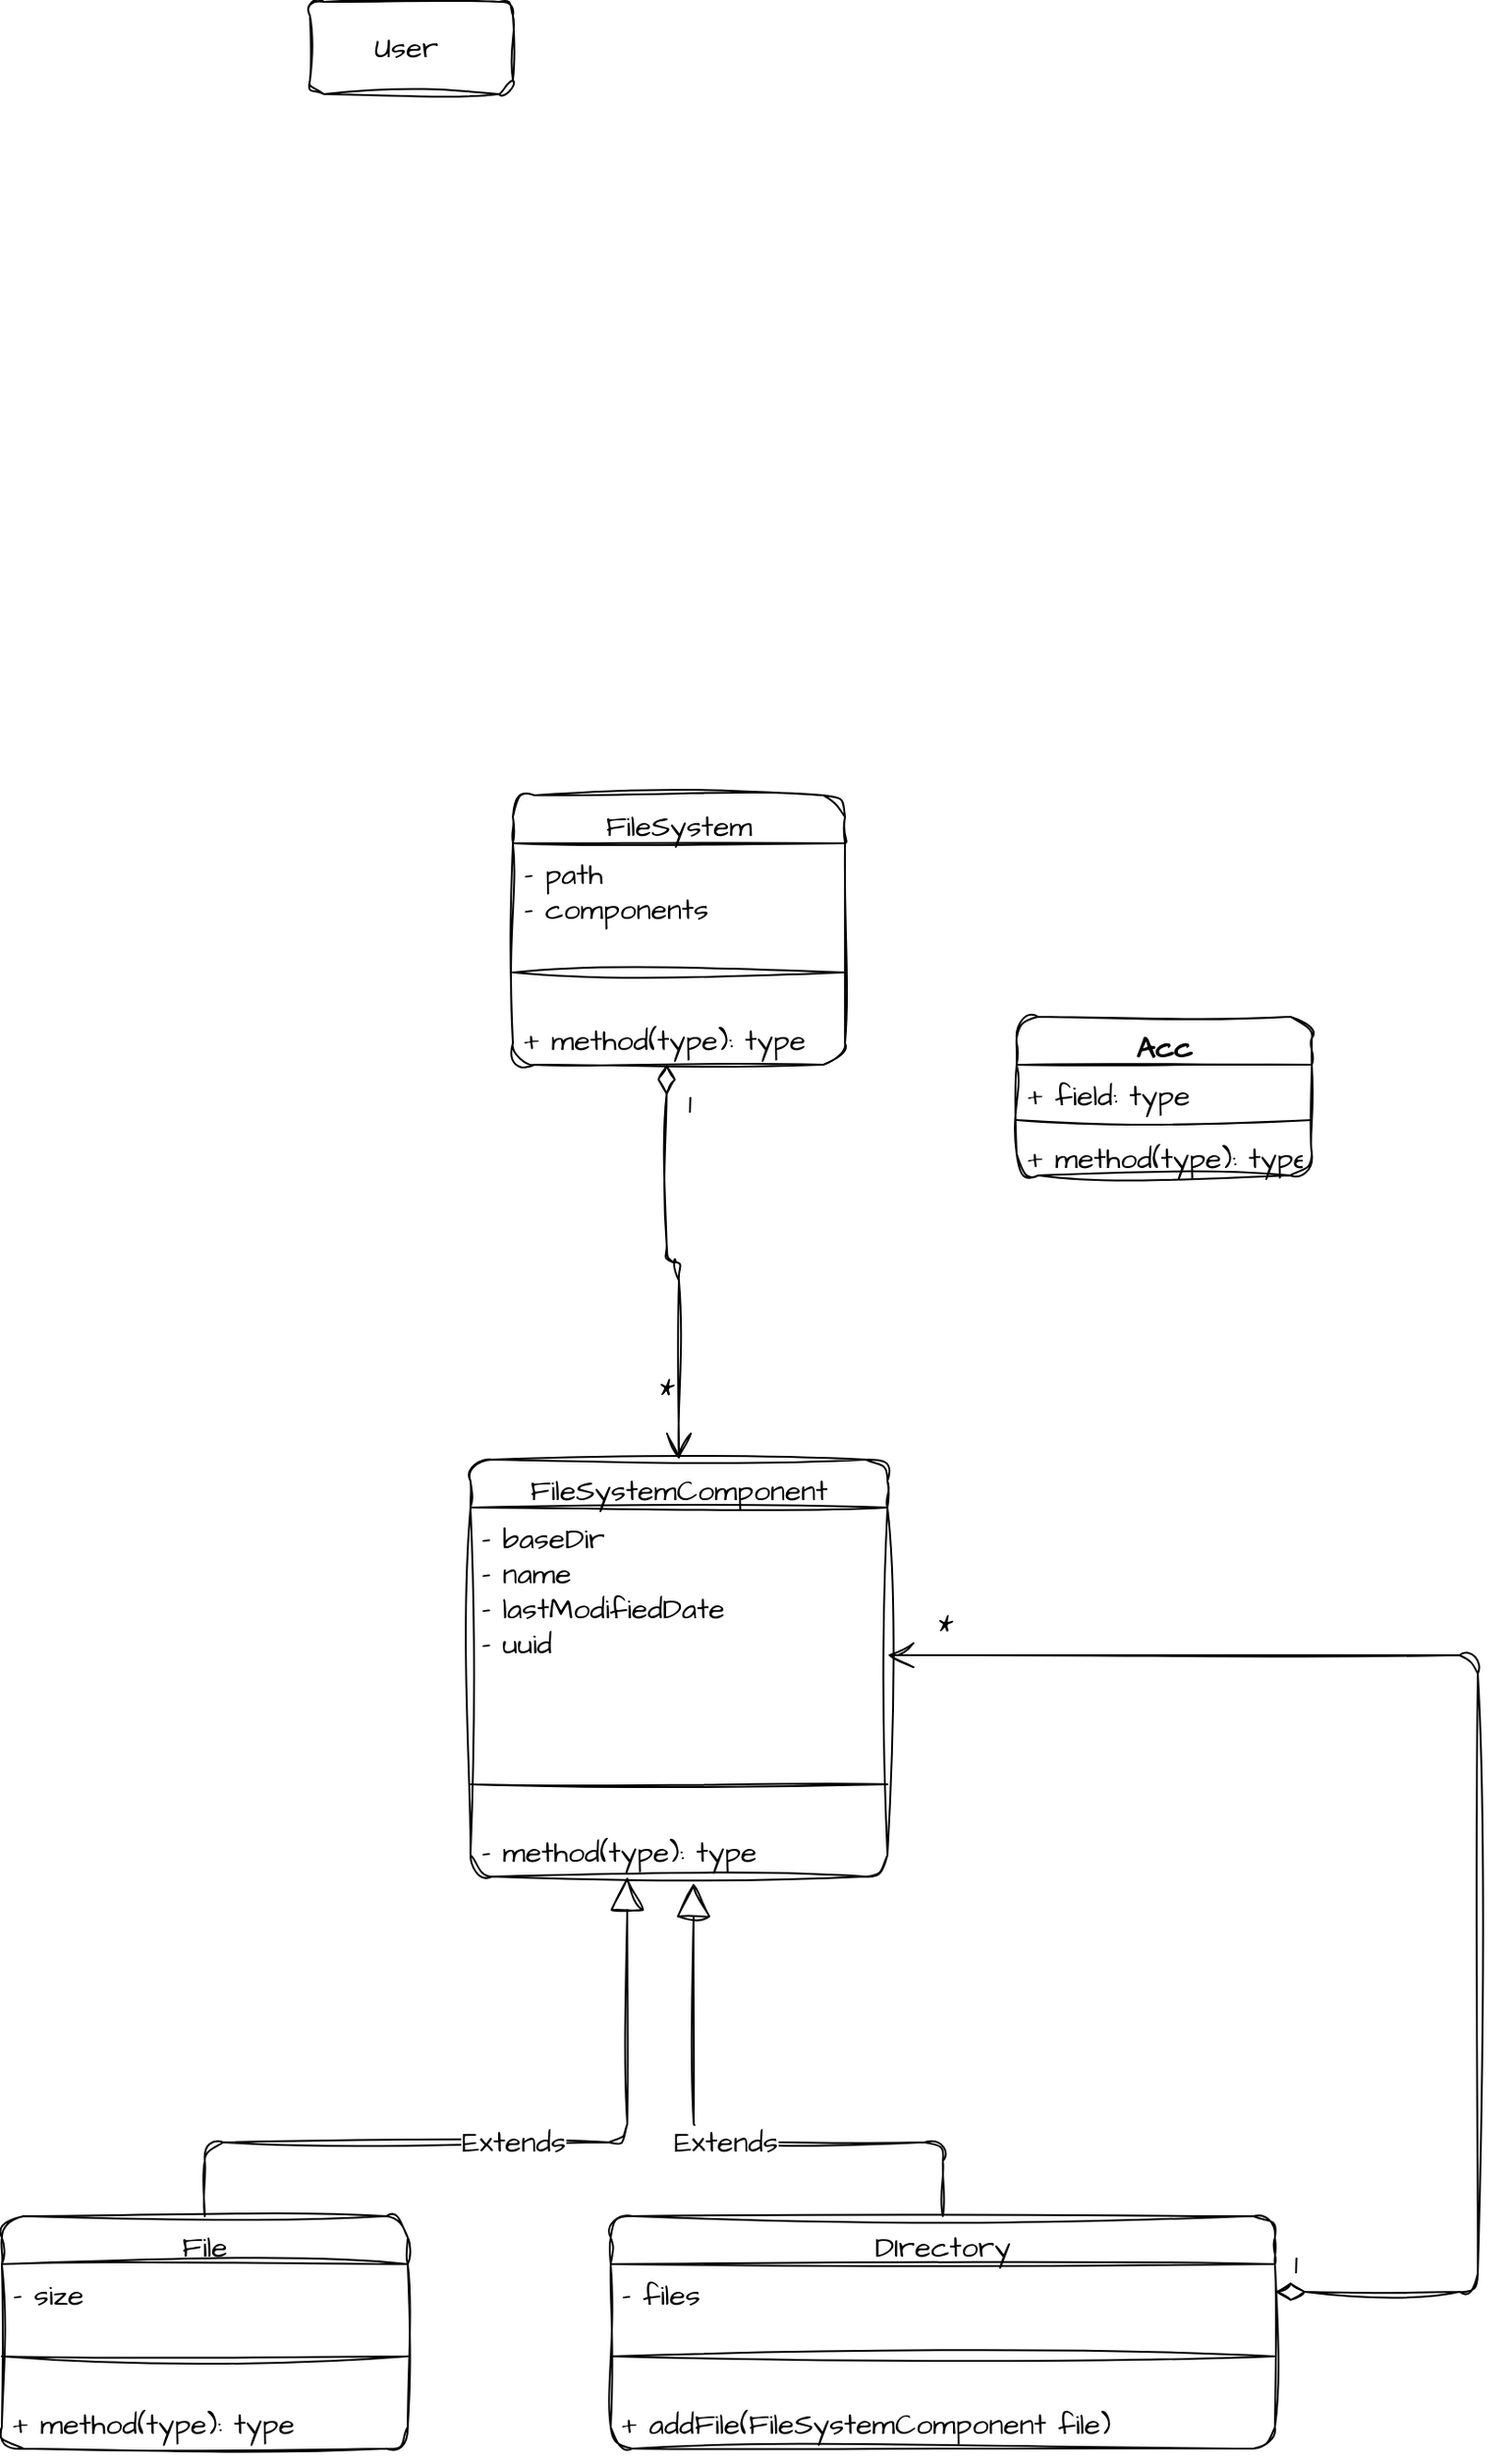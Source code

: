 <mxfile version="20.8.5" type="github">
  <diagram id="C5RBs43oDa-KdzZeNtuy" name="Page-1">
    <mxGraphModel dx="1587" dy="1946" grid="1" gridSize="10" guides="1" tooltips="1" connect="1" arrows="1" fold="1" page="1" pageScale="1" pageWidth="827" pageHeight="1169" math="0" shadow="0">
      <root>
        <mxCell id="WIyWlLk6GJQsqaUBKTNV-0" />
        <mxCell id="WIyWlLk6GJQsqaUBKTNV-1" parent="WIyWlLk6GJQsqaUBKTNV-0" />
        <mxCell id="c6O41U5qSrTsz7E3CsZ5-22" value="FileSystemComponent&#xa;" style="swimlane;fontStyle=0;align=center;verticalAlign=top;childLayout=stackLayout;horizontal=1;startSize=26;horizontalStack=0;resizeParent=1;resizeParentMax=0;resizeLast=0;collapsible=1;marginBottom=0;rounded=1;hachureGap=4;fontFamily=Architects Daughter;fontSource=https%3A%2F%2Ffonts.googleapis.com%2Fcss%3Ffamily%3DArchitects%2BDaughter;fontSize=16;sketch=1;curveFitting=1;jiggle=2;" parent="WIyWlLk6GJQsqaUBKTNV-1" vertex="1">
          <mxGeometry x="334" y="-130" width="226" height="226" as="geometry" />
        </mxCell>
        <mxCell id="c6O41U5qSrTsz7E3CsZ5-23" value="- baseDir&#xa;- name&#xa;- lastModifiedDate&#xa;- uuid" style="text;strokeColor=none;fillColor=none;align=left;verticalAlign=top;spacingLeft=4;spacingRight=4;overflow=hidden;rotatable=0;points=[[0,0.5],[1,0.5]];portConstraint=eastwest;rounded=1;hachureGap=4;fontFamily=Architects Daughter;fontSource=https%3A%2F%2Ffonts.googleapis.com%2Fcss%3Ffamily%3DArchitects%2BDaughter;fontSize=16;sketch=1;curveFitting=1;jiggle=2;" parent="c6O41U5qSrTsz7E3CsZ5-22" vertex="1">
          <mxGeometry y="26" width="226" height="130" as="geometry" />
        </mxCell>
        <mxCell id="c6O41U5qSrTsz7E3CsZ5-24" value="" style="line;strokeWidth=1;fillColor=none;align=left;verticalAlign=middle;spacingTop=-1;spacingLeft=3;spacingRight=3;rotatable=0;labelPosition=right;points=[];portConstraint=eastwest;strokeColor=inherit;rounded=1;hachureGap=4;fontFamily=Architects Daughter;fontSource=https%3A%2F%2Ffonts.googleapis.com%2Fcss%3Ffamily%3DArchitects%2BDaughter;fontSize=16;sketch=1;curveFitting=1;jiggle=2;" parent="c6O41U5qSrTsz7E3CsZ5-22" vertex="1">
          <mxGeometry y="156" width="226" height="40" as="geometry" />
        </mxCell>
        <mxCell id="c6O41U5qSrTsz7E3CsZ5-25" value="- method(type): type" style="text;strokeColor=none;fillColor=none;align=left;verticalAlign=top;spacingLeft=4;spacingRight=4;overflow=hidden;rotatable=0;points=[[0,0.5],[1,0.5]];portConstraint=eastwest;rounded=1;hachureGap=4;fontFamily=Architects Daughter;fontSource=https%3A%2F%2Ffonts.googleapis.com%2Fcss%3Ffamily%3DArchitects%2BDaughter;fontSize=16;sketch=1;curveFitting=1;jiggle=2;" parent="c6O41U5qSrTsz7E3CsZ5-22" vertex="1">
          <mxGeometry y="196" width="226" height="30" as="geometry" />
        </mxCell>
        <mxCell id="c6O41U5qSrTsz7E3CsZ5-26" value="File" style="swimlane;fontStyle=0;align=center;verticalAlign=top;childLayout=stackLayout;horizontal=1;startSize=26;horizontalStack=0;resizeParent=1;resizeParentMax=0;resizeLast=0;collapsible=1;marginBottom=0;rounded=1;hachureGap=4;fontFamily=Architects Daughter;fontSource=https%3A%2F%2Ffonts.googleapis.com%2Fcss%3Ffamily%3DArchitects%2BDaughter;fontSize=16;sketch=1;curveFitting=1;jiggle=2;" parent="WIyWlLk6GJQsqaUBKTNV-1" vertex="1">
          <mxGeometry x="80" y="280" width="220" height="126" as="geometry" />
        </mxCell>
        <mxCell id="c6O41U5qSrTsz7E3CsZ5-27" value="- size" style="text;strokeColor=none;fillColor=none;align=left;verticalAlign=top;spacingLeft=4;spacingRight=4;overflow=hidden;rotatable=0;points=[[0,0.5],[1,0.5]];portConstraint=eastwest;rounded=1;hachureGap=4;fontFamily=Architects Daughter;fontSource=https%3A%2F%2Ffonts.googleapis.com%2Fcss%3Ffamily%3DArchitects%2BDaughter;fontSize=16;sketch=1;curveFitting=1;jiggle=2;" parent="c6O41U5qSrTsz7E3CsZ5-26" vertex="1">
          <mxGeometry y="26" width="220" height="30" as="geometry" />
        </mxCell>
        <mxCell id="c6O41U5qSrTsz7E3CsZ5-28" value="" style="line;strokeWidth=1;fillColor=none;align=left;verticalAlign=middle;spacingTop=-1;spacingLeft=3;spacingRight=3;rotatable=0;labelPosition=right;points=[];portConstraint=eastwest;strokeColor=inherit;rounded=1;hachureGap=4;fontFamily=Architects Daughter;fontSource=https%3A%2F%2Ffonts.googleapis.com%2Fcss%3Ffamily%3DArchitects%2BDaughter;fontSize=16;sketch=1;curveFitting=1;jiggle=2;" parent="c6O41U5qSrTsz7E3CsZ5-26" vertex="1">
          <mxGeometry y="56" width="220" height="40" as="geometry" />
        </mxCell>
        <mxCell id="c6O41U5qSrTsz7E3CsZ5-29" value="+ method(type): type" style="text;strokeColor=none;fillColor=none;align=left;verticalAlign=top;spacingLeft=4;spacingRight=4;overflow=hidden;rotatable=0;points=[[0,0.5],[1,0.5]];portConstraint=eastwest;rounded=1;hachureGap=4;fontFamily=Architects Daughter;fontSource=https%3A%2F%2Ffonts.googleapis.com%2Fcss%3Ffamily%3DArchitects%2BDaughter;fontSize=16;sketch=1;curveFitting=1;jiggle=2;" parent="c6O41U5qSrTsz7E3CsZ5-26" vertex="1">
          <mxGeometry y="96" width="220" height="30" as="geometry" />
        </mxCell>
        <mxCell id="c6O41U5qSrTsz7E3CsZ5-30" value="DIrectory" style="swimlane;fontStyle=0;align=center;verticalAlign=top;childLayout=stackLayout;horizontal=1;startSize=26;horizontalStack=0;resizeParent=1;resizeParentMax=0;resizeLast=0;collapsible=1;marginBottom=0;rounded=1;hachureGap=4;fontFamily=Architects Daughter;fontSource=https%3A%2F%2Ffonts.googleapis.com%2Fcss%3Ffamily%3DArchitects%2BDaughter;fontSize=16;sketch=1;curveFitting=1;jiggle=2;" parent="WIyWlLk6GJQsqaUBKTNV-1" vertex="1">
          <mxGeometry x="410" y="280" width="360" height="126" as="geometry" />
        </mxCell>
        <mxCell id="c6O41U5qSrTsz7E3CsZ5-31" value="- files" style="text;strokeColor=none;fillColor=none;align=left;verticalAlign=top;spacingLeft=4;spacingRight=4;overflow=hidden;rotatable=0;points=[[0,0.5],[1,0.5]];portConstraint=eastwest;rounded=1;hachureGap=4;fontFamily=Architects Daughter;fontSource=https%3A%2F%2Ffonts.googleapis.com%2Fcss%3Ffamily%3DArchitects%2BDaughter;fontSize=16;sketch=1;curveFitting=1;jiggle=2;" parent="c6O41U5qSrTsz7E3CsZ5-30" vertex="1">
          <mxGeometry y="26" width="360" height="30" as="geometry" />
        </mxCell>
        <mxCell id="c6O41U5qSrTsz7E3CsZ5-32" value="" style="line;strokeWidth=1;fillColor=none;align=left;verticalAlign=middle;spacingTop=-1;spacingLeft=3;spacingRight=3;rotatable=0;labelPosition=right;points=[];portConstraint=eastwest;strokeColor=inherit;rounded=1;hachureGap=4;fontFamily=Architects Daughter;fontSource=https%3A%2F%2Ffonts.googleapis.com%2Fcss%3Ffamily%3DArchitects%2BDaughter;fontSize=16;sketch=1;curveFitting=1;jiggle=2;" parent="c6O41U5qSrTsz7E3CsZ5-30" vertex="1">
          <mxGeometry y="56" width="360" height="40" as="geometry" />
        </mxCell>
        <mxCell id="c6O41U5qSrTsz7E3CsZ5-33" value="+ addFile(FileSystemComponent file)" style="text;strokeColor=none;fillColor=none;align=left;verticalAlign=top;spacingLeft=4;spacingRight=4;overflow=hidden;rotatable=0;points=[[0,0.5],[1,0.5]];portConstraint=eastwest;rounded=1;hachureGap=4;fontFamily=Architects Daughter;fontSource=https%3A%2F%2Ffonts.googleapis.com%2Fcss%3Ffamily%3DArchitects%2BDaughter;fontSize=16;sketch=1;curveFitting=1;jiggle=2;" parent="c6O41U5qSrTsz7E3CsZ5-30" vertex="1">
          <mxGeometry y="96" width="360" height="30" as="geometry" />
        </mxCell>
        <mxCell id="c6O41U5qSrTsz7E3CsZ5-34" value="" style="endArrow=open;html=1;endSize=12;startArrow=diamondThin;startSize=14;startFill=0;edgeStyle=orthogonalEdgeStyle;align=left;verticalAlign=bottom;rounded=1;sketch=1;hachureGap=4;jiggle=2;curveFitting=1;fontFamily=Architects Daughter;fontSource=https%3A%2F%2Ffonts.googleapis.com%2Fcss%3Ffamily%3DArchitects%2BDaughter;fontSize=16;exitX=1;exitY=0.5;exitDx=0;exitDy=0;" parent="WIyWlLk6GJQsqaUBKTNV-1" source="c6O41U5qSrTsz7E3CsZ5-31" target="c6O41U5qSrTsz7E3CsZ5-23" edge="1">
          <mxGeometry x="0.948" y="-15" relative="1" as="geometry">
            <mxPoint x="830" y="321" as="sourcePoint" />
            <mxPoint x="670" y="-60" as="targetPoint" />
            <Array as="points">
              <mxPoint x="880" y="321" />
              <mxPoint x="880" y="-24" />
            </Array>
            <mxPoint as="offset" />
          </mxGeometry>
        </mxCell>
        <mxCell id="fxYqByBTohe9YC4Ih5Pe-9" value="1" style="edgeLabel;html=1;align=center;verticalAlign=middle;resizable=0;points=[];fontSize=16;fontFamily=Architects Daughter;" vertex="1" connectable="0" parent="c6O41U5qSrTsz7E3CsZ5-34">
          <mxGeometry x="-0.915" y="1" relative="1" as="geometry">
            <mxPoint x="-22" y="-14" as="offset" />
          </mxGeometry>
        </mxCell>
        <mxCell id="fxYqByBTohe9YC4Ih5Pe-10" value="*" style="edgeLabel;html=1;align=center;verticalAlign=middle;resizable=0;points=[];fontSize=16;fontFamily=Architects Daughter;" vertex="1" connectable="0" parent="c6O41U5qSrTsz7E3CsZ5-34">
          <mxGeometry x="0.976" relative="1" as="geometry">
            <mxPoint x="21" y="-16" as="offset" />
          </mxGeometry>
        </mxCell>
        <mxCell id="c6O41U5qSrTsz7E3CsZ5-35" value="Extends" style="endArrow=block;endSize=16;endFill=0;html=1;rounded=1;sketch=1;hachureGap=4;jiggle=2;curveFitting=1;fontFamily=Architects Daughter;fontSource=https%3A%2F%2Ffonts.googleapis.com%2Fcss%3Ffamily%3DArchitects%2BDaughter;fontSize=16;exitX=0.5;exitY=0;exitDx=0;exitDy=0;entryX=0.376;entryY=1;entryDx=0;entryDy=0;entryPerimeter=0;" parent="WIyWlLk6GJQsqaUBKTNV-1" source="c6O41U5qSrTsz7E3CsZ5-26" target="c6O41U5qSrTsz7E3CsZ5-25" edge="1">
          <mxGeometry width="160" relative="1" as="geometry">
            <mxPoint x="220" y="280" as="sourcePoint" />
            <mxPoint x="380" y="280" as="targetPoint" />
            <Array as="points">
              <mxPoint x="190" y="240" />
              <mxPoint x="419" y="240" />
            </Array>
          </mxGeometry>
        </mxCell>
        <mxCell id="c6O41U5qSrTsz7E3CsZ5-36" value="Extends" style="endArrow=block;endSize=16;endFill=0;html=1;rounded=1;sketch=1;hachureGap=4;jiggle=2;curveFitting=1;fontFamily=Architects Daughter;fontSource=https%3A%2F%2Ffonts.googleapis.com%2Fcss%3Ffamily%3DArchitects%2BDaughter;fontSize=16;entryX=0.535;entryY=1.115;entryDx=0;entryDy=0;entryPerimeter=0;exitX=0.5;exitY=0;exitDx=0;exitDy=0;" parent="WIyWlLk6GJQsqaUBKTNV-1" source="c6O41U5qSrTsz7E3CsZ5-30" target="c6O41U5qSrTsz7E3CsZ5-25" edge="1">
          <mxGeometry width="160" relative="1" as="geometry">
            <mxPoint x="430" y="480" as="sourcePoint" />
            <mxPoint x="590" y="480" as="targetPoint" />
            <Array as="points">
              <mxPoint x="590" y="240" />
              <mxPoint x="455" y="240" />
            </Array>
          </mxGeometry>
        </mxCell>
        <mxCell id="fxYqByBTohe9YC4Ih5Pe-4" value="FileSystem" style="swimlane;fontStyle=0;align=center;verticalAlign=top;childLayout=stackLayout;horizontal=1;startSize=26;horizontalStack=0;resizeParent=1;resizeParentMax=0;resizeLast=0;collapsible=1;marginBottom=0;rounded=1;sketch=1;hachureGap=4;jiggle=2;curveFitting=1;fontFamily=Architects Daughter;fontSource=https%3A%2F%2Ffonts.googleapis.com%2Fcss%3Ffamily%3DArchitects%2BDaughter;fontSize=16;" vertex="1" parent="WIyWlLk6GJQsqaUBKTNV-1">
          <mxGeometry x="357" y="-490" width="180" height="146" as="geometry" />
        </mxCell>
        <mxCell id="fxYqByBTohe9YC4Ih5Pe-5" value="- path&#xa;- components" style="text;strokeColor=none;fillColor=none;align=left;verticalAlign=top;spacingLeft=4;spacingRight=4;overflow=hidden;rotatable=0;points=[[0,0.5],[1,0.5]];portConstraint=eastwest;rounded=1;sketch=1;hachureGap=4;jiggle=2;curveFitting=1;fontFamily=Architects Daughter;fontSource=https%3A%2F%2Ffonts.googleapis.com%2Fcss%3Ffamily%3DArchitects%2BDaughter;fontSize=16;" vertex="1" parent="fxYqByBTohe9YC4Ih5Pe-4">
          <mxGeometry y="26" width="180" height="50" as="geometry" />
        </mxCell>
        <mxCell id="fxYqByBTohe9YC4Ih5Pe-6" value="" style="line;strokeWidth=1;fillColor=none;align=left;verticalAlign=middle;spacingTop=-1;spacingLeft=3;spacingRight=3;rotatable=0;labelPosition=right;points=[];portConstraint=eastwest;strokeColor=inherit;rounded=1;sketch=1;hachureGap=4;jiggle=2;curveFitting=1;fontFamily=Architects Daughter;fontSource=https%3A%2F%2Ffonts.googleapis.com%2Fcss%3Ffamily%3DArchitects%2BDaughter;fontSize=16;" vertex="1" parent="fxYqByBTohe9YC4Ih5Pe-4">
          <mxGeometry y="76" width="180" height="40" as="geometry" />
        </mxCell>
        <mxCell id="fxYqByBTohe9YC4Ih5Pe-7" value="+ method(type): type" style="text;strokeColor=none;fillColor=none;align=left;verticalAlign=top;spacingLeft=4;spacingRight=4;overflow=hidden;rotatable=0;points=[[0,0.5],[1,0.5]];portConstraint=eastwest;rounded=1;sketch=1;hachureGap=4;jiggle=2;curveFitting=1;fontFamily=Architects Daughter;fontSource=https%3A%2F%2Ffonts.googleapis.com%2Fcss%3Ffamily%3DArchitects%2BDaughter;fontSize=16;" vertex="1" parent="fxYqByBTohe9YC4Ih5Pe-4">
          <mxGeometry y="116" width="180" height="30" as="geometry" />
        </mxCell>
        <mxCell id="fxYqByBTohe9YC4Ih5Pe-11" value="1" style="endArrow=open;html=1;endSize=12;startArrow=diamondThin;startSize=14;startFill=0;edgeStyle=orthogonalEdgeStyle;align=left;verticalAlign=bottom;rounded=1;sketch=1;hachureGap=4;jiggle=2;curveFitting=1;fontFamily=Architects Daughter;fontSource=https%3A%2F%2Ffonts.googleapis.com%2Fcss%3Ffamily%3DArchitects%2BDaughter;fontSize=16;exitX=0.463;exitY=0.986;exitDx=0;exitDy=0;exitPerimeter=0;entryX=0.5;entryY=0;entryDx=0;entryDy=0;" edge="1" parent="WIyWlLk6GJQsqaUBKTNV-1" source="fxYqByBTohe9YC4Ih5Pe-7" target="c6O41U5qSrTsz7E3CsZ5-22">
          <mxGeometry x="-0.697" y="10" relative="1" as="geometry">
            <mxPoint x="660" y="-210" as="sourcePoint" />
            <mxPoint x="820" y="-210" as="targetPoint" />
            <Array as="points">
              <mxPoint x="440" y="-237" />
              <mxPoint x="447" y="-237" />
            </Array>
            <mxPoint as="offset" />
          </mxGeometry>
        </mxCell>
        <mxCell id="fxYqByBTohe9YC4Ih5Pe-12" value="*" style="edgeLabel;html=1;align=center;verticalAlign=middle;resizable=0;points=[];fontSize=16;fontFamily=Architects Daughter;" vertex="1" connectable="0" parent="fxYqByBTohe9YC4Ih5Pe-11">
          <mxGeometry x="0.652" y="-2" relative="1" as="geometry">
            <mxPoint x="-5" as="offset" />
          </mxGeometry>
        </mxCell>
        <mxCell id="fxYqByBTohe9YC4Ih5Pe-13" value="Acc" style="swimlane;fontStyle=1;align=center;verticalAlign=top;childLayout=stackLayout;horizontal=1;startSize=26;horizontalStack=0;resizeParent=1;resizeParentMax=0;resizeLast=0;collapsible=1;marginBottom=0;rounded=1;sketch=1;hachureGap=4;jiggle=2;curveFitting=1;fontFamily=Architects Daughter;fontSource=https%3A%2F%2Ffonts.googleapis.com%2Fcss%3Ffamily%3DArchitects%2BDaughter;fontSize=16;" vertex="1" parent="WIyWlLk6GJQsqaUBKTNV-1">
          <mxGeometry x="630" y="-370" width="160" height="86" as="geometry" />
        </mxCell>
        <mxCell id="fxYqByBTohe9YC4Ih5Pe-14" value="+ field: type" style="text;strokeColor=none;fillColor=none;align=left;verticalAlign=top;spacingLeft=4;spacingRight=4;overflow=hidden;rotatable=0;points=[[0,0.5],[1,0.5]];portConstraint=eastwest;rounded=1;sketch=1;hachureGap=4;jiggle=2;curveFitting=1;fontFamily=Architects Daughter;fontSource=https%3A%2F%2Ffonts.googleapis.com%2Fcss%3Ffamily%3DArchitects%2BDaughter;fontSize=16;" vertex="1" parent="fxYqByBTohe9YC4Ih5Pe-13">
          <mxGeometry y="26" width="160" height="26" as="geometry" />
        </mxCell>
        <mxCell id="fxYqByBTohe9YC4Ih5Pe-15" value="" style="line;strokeWidth=1;fillColor=none;align=left;verticalAlign=middle;spacingTop=-1;spacingLeft=3;spacingRight=3;rotatable=0;labelPosition=right;points=[];portConstraint=eastwest;strokeColor=inherit;rounded=1;sketch=1;hachureGap=4;jiggle=2;curveFitting=1;fontFamily=Architects Daughter;fontSource=https%3A%2F%2Ffonts.googleapis.com%2Fcss%3Ffamily%3DArchitects%2BDaughter;fontSize=16;" vertex="1" parent="fxYqByBTohe9YC4Ih5Pe-13">
          <mxGeometry y="52" width="160" height="8" as="geometry" />
        </mxCell>
        <mxCell id="fxYqByBTohe9YC4Ih5Pe-16" value="+ method(type): type" style="text;strokeColor=none;fillColor=none;align=left;verticalAlign=top;spacingLeft=4;spacingRight=4;overflow=hidden;rotatable=0;points=[[0,0.5],[1,0.5]];portConstraint=eastwest;rounded=1;sketch=1;hachureGap=4;jiggle=2;curveFitting=1;fontFamily=Architects Daughter;fontSource=https%3A%2F%2Ffonts.googleapis.com%2Fcss%3Ffamily%3DArchitects%2BDaughter;fontSize=16;" vertex="1" parent="fxYqByBTohe9YC4Ih5Pe-13">
          <mxGeometry y="60" width="160" height="26" as="geometry" />
        </mxCell>
        <mxCell id="fxYqByBTohe9YC4Ih5Pe-17" value="User&amp;nbsp;" style="html=1;rounded=1;sketch=1;hachureGap=4;jiggle=2;curveFitting=1;fontFamily=Architects Daughter;fontSource=https%3A%2F%2Ffonts.googleapis.com%2Fcss%3Ffamily%3DArchitects%2BDaughter;fontSize=16;" vertex="1" parent="WIyWlLk6GJQsqaUBKTNV-1">
          <mxGeometry x="247" y="-920" width="110" height="50" as="geometry" />
        </mxCell>
      </root>
    </mxGraphModel>
  </diagram>
</mxfile>
